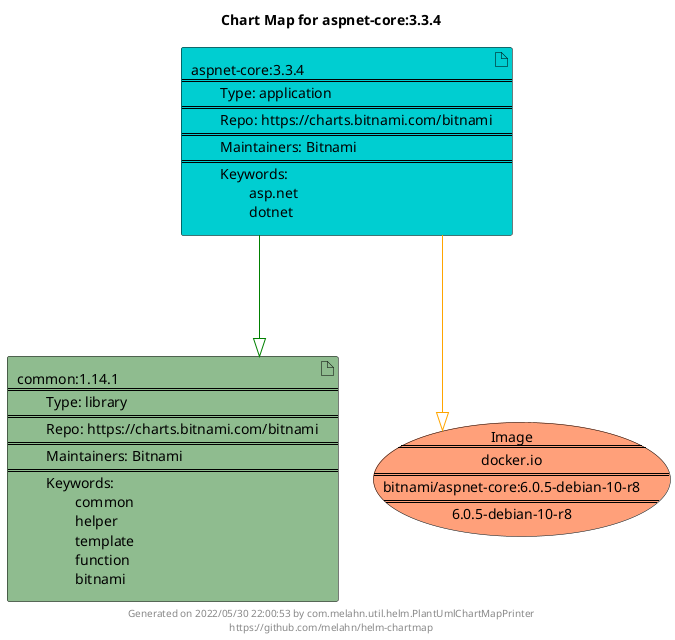 @startuml
skinparam linetype ortho
skinparam backgroundColor white
skinparam usecaseBorderColor black
skinparam usecaseArrowColor LightSlateGray
skinparam artifactBorderColor black
skinparam artifactArrowColor LightSlateGray

title Chart Map for aspnet-core:3.3.4

'There are 2 referenced Helm Charts
artifact "aspnet-core:3.3.4\n====\n\tType: application\n====\n\tRepo: https://charts.bitnami.com/bitnami\n====\n\tMaintainers: Bitnami\n====\n\tKeywords: \n\t\tasp.net\n\t\tdotnet" as aspnet_core_3_3_4 #DarkTurquoise
artifact "common:1.14.1\n====\n\tType: library\n====\n\tRepo: https://charts.bitnami.com/bitnami\n====\n\tMaintainers: Bitnami\n====\n\tKeywords: \n\t\tcommon\n\t\thelper\n\t\ttemplate\n\t\tfunction\n\t\tbitnami" as common_1_14_1 #DarkSeaGreen

'There is one referenced Docker Image
usecase "Image\n====\ndocker.io\n====\nbitnami/aspnet-core:6.0.5-debian-10-r8\n====\n6.0.5-debian-10-r8" as docker_io_bitnami_aspnet_core_6_0_5_debian_10_r8 #LightSalmon

'Chart Dependencies
aspnet_core_3_3_4--[#green]-|>common_1_14_1
aspnet_core_3_3_4--[#orange]-|>docker_io_bitnami_aspnet_core_6_0_5_debian_10_r8

center footer Generated on 2022/05/30 22:00:53 by com.melahn.util.helm.PlantUmlChartMapPrinter\nhttps://github.com/melahn/helm-chartmap
@enduml
